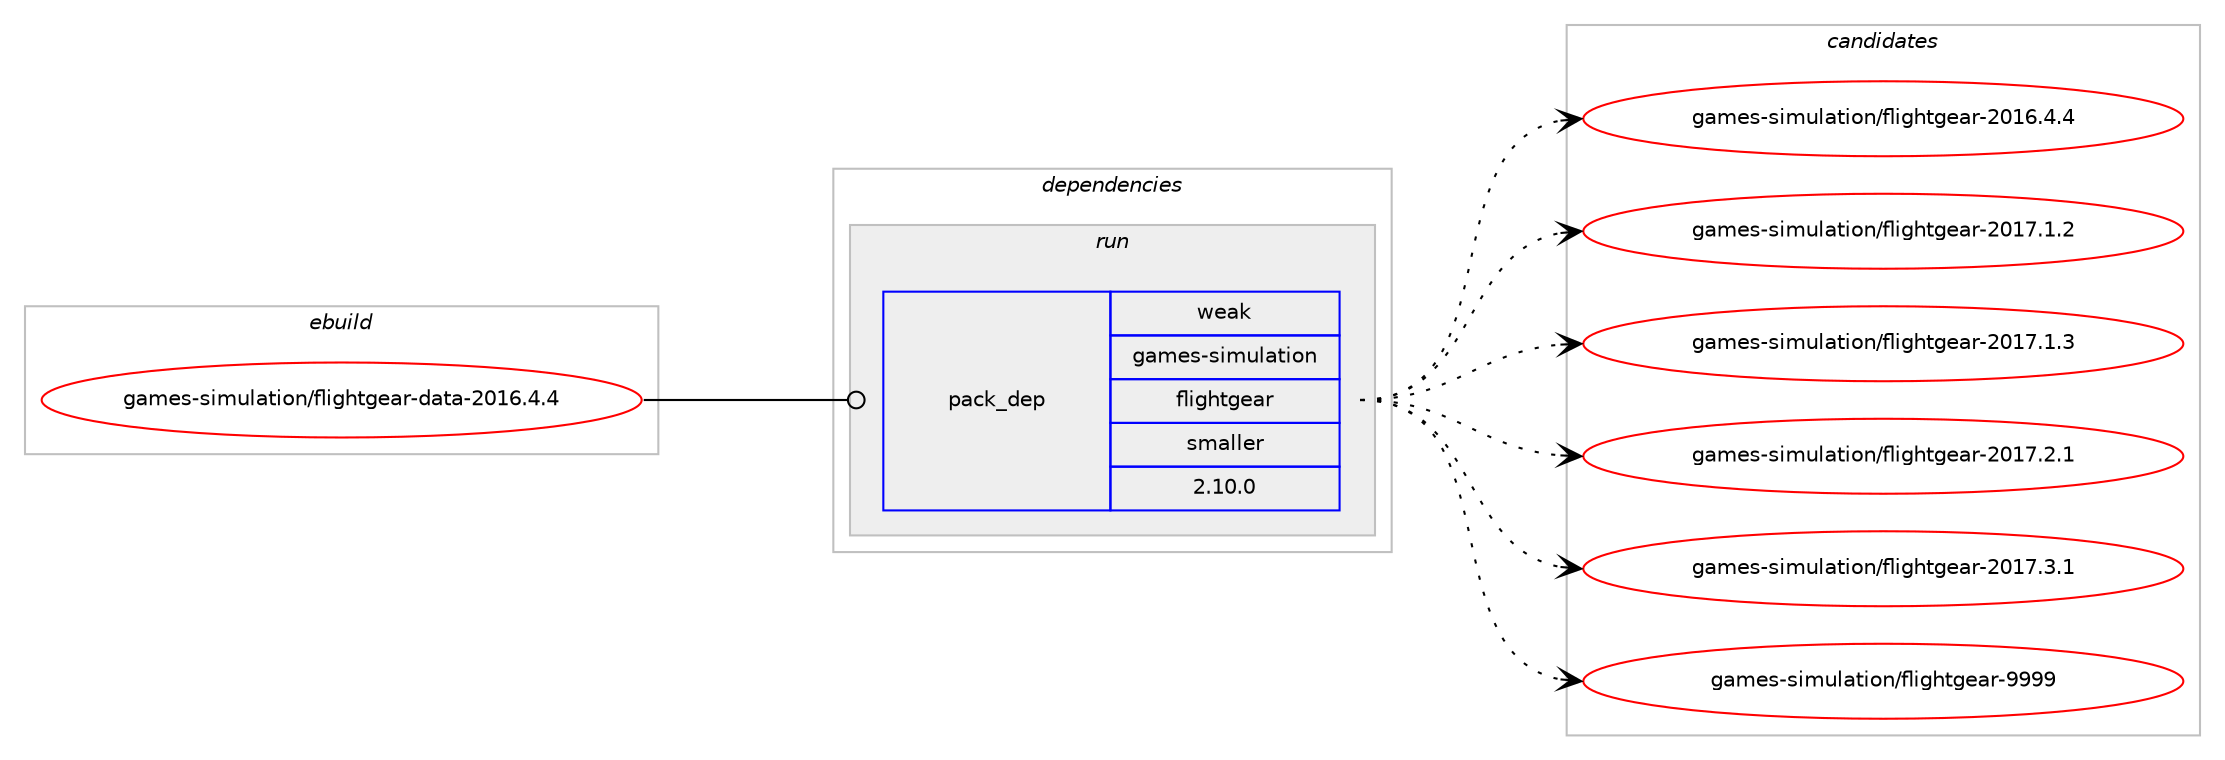digraph prolog {

# *************
# Graph options
# *************

newrank=true;
concentrate=true;
compound=true;
graph [rankdir=LR,fontname=Helvetica,fontsize=10,ranksep=1.5];#, ranksep=2.5, nodesep=0.2];
edge  [arrowhead=vee];
node  [fontname=Helvetica,fontsize=10];

# **********
# The ebuild
# **********

subgraph cluster_leftcol {
color=gray;
rank=same;
label=<<i>ebuild</i>>;
id [label="games-simulation/flightgear-data-2016.4.4", color=red, width=4, href="../games-simulation/flightgear-data-2016.4.4.svg"];
}

# ****************
# The dependencies
# ****************

subgraph cluster_midcol {
color=gray;
label=<<i>dependencies</i>>;
subgraph cluster_compile {
fillcolor="#eeeeee";
style=filled;
label=<<i>compile</i>>;
}
subgraph cluster_compileandrun {
fillcolor="#eeeeee";
style=filled;
label=<<i>compile and run</i>>;
}
subgraph cluster_run {
fillcolor="#eeeeee";
style=filled;
label=<<i>run</i>>;
subgraph pack217653 {
dependency303452 [label=<<TABLE BORDER="0" CELLBORDER="1" CELLSPACING="0" CELLPADDING="4" WIDTH="220"><TR><TD ROWSPAN="6" CELLPADDING="30">pack_dep</TD></TR><TR><TD WIDTH="110">weak</TD></TR><TR><TD>games-simulation</TD></TR><TR><TD>flightgear</TD></TR><TR><TD>smaller</TD></TR><TR><TD>2.10.0</TD></TR></TABLE>>, shape=none, color=blue];
}
id:e -> dependency303452:w [weight=20,style="solid",arrowhead="odot"];
}
}

# **************
# The candidates
# **************

subgraph cluster_choices {
rank=same;
color=gray;
label=<<i>candidates</i>>;

subgraph choice217653 {
color=black;
nodesep=1;
choice1039710910111545115105109117108971161051111104710210810510310411610310197114455048495446524652 [label="games-simulation/flightgear-2016.4.4", color=red, width=4,href="../games-simulation/flightgear-2016.4.4.svg"];
choice1039710910111545115105109117108971161051111104710210810510310411610310197114455048495546494650 [label="games-simulation/flightgear-2017.1.2", color=red, width=4,href="../games-simulation/flightgear-2017.1.2.svg"];
choice1039710910111545115105109117108971161051111104710210810510310411610310197114455048495546494651 [label="games-simulation/flightgear-2017.1.3", color=red, width=4,href="../games-simulation/flightgear-2017.1.3.svg"];
choice1039710910111545115105109117108971161051111104710210810510310411610310197114455048495546504649 [label="games-simulation/flightgear-2017.2.1", color=red, width=4,href="../games-simulation/flightgear-2017.2.1.svg"];
choice1039710910111545115105109117108971161051111104710210810510310411610310197114455048495546514649 [label="games-simulation/flightgear-2017.3.1", color=red, width=4,href="../games-simulation/flightgear-2017.3.1.svg"];
choice10397109101115451151051091171089711610511111047102108105103104116103101971144557575757 [label="games-simulation/flightgear-9999", color=red, width=4,href="../games-simulation/flightgear-9999.svg"];
dependency303452:e -> choice1039710910111545115105109117108971161051111104710210810510310411610310197114455048495446524652:w [style=dotted,weight="100"];
dependency303452:e -> choice1039710910111545115105109117108971161051111104710210810510310411610310197114455048495546494650:w [style=dotted,weight="100"];
dependency303452:e -> choice1039710910111545115105109117108971161051111104710210810510310411610310197114455048495546494651:w [style=dotted,weight="100"];
dependency303452:e -> choice1039710910111545115105109117108971161051111104710210810510310411610310197114455048495546504649:w [style=dotted,weight="100"];
dependency303452:e -> choice1039710910111545115105109117108971161051111104710210810510310411610310197114455048495546514649:w [style=dotted,weight="100"];
dependency303452:e -> choice10397109101115451151051091171089711610511111047102108105103104116103101971144557575757:w [style=dotted,weight="100"];
}
}

}
